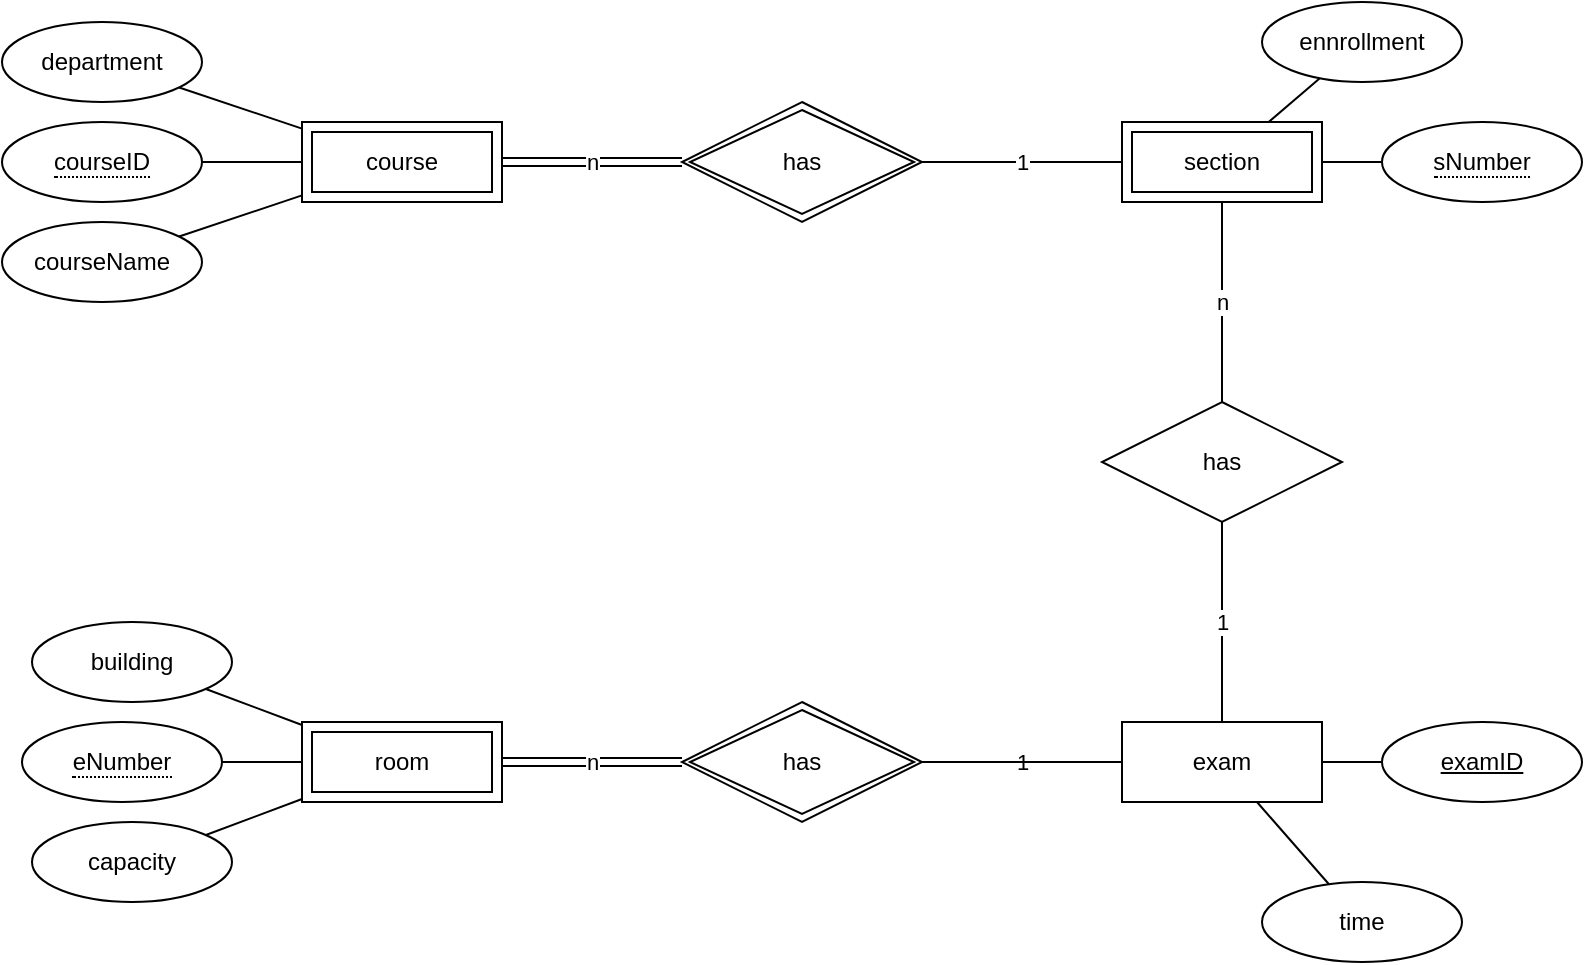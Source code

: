 <mxfile version="16.5.1" type="device"><diagram id="KQ2NEQUBUjOJ8rCg225N" name="Page-1"><mxGraphModel dx="1038" dy="689" grid="1" gridSize="10" guides="1" tooltips="1" connect="1" arrows="1" fold="1" page="1" pageScale="1" pageWidth="850" pageHeight="1100" math="0" shadow="0"><root><mxCell id="0"/><mxCell id="1" parent="0"/><mxCell id="UYvu3iOdgxHNayDP1wMW-6" style="rounded=0;orthogonalLoop=1;jettySize=auto;html=1;startArrow=none;startFill=0;endArrow=none;endFill=0;" parent="1" source="UYvu3iOdgxHNayDP1wMW-34" target="UYvu3iOdgxHNayDP1wMW-29" edge="1"><mxGeometry relative="1" as="geometry"><mxPoint x="110" y="320" as="sourcePoint"/><mxPoint x="170" y="320" as="targetPoint"/></mxGeometry></mxCell><mxCell id="UYvu3iOdgxHNayDP1wMW-7" style="edgeStyle=none;rounded=0;orthogonalLoop=1;jettySize=auto;html=1;startArrow=none;startFill=0;endArrow=none;endFill=0;" parent="1" source="UYvu3iOdgxHNayDP1wMW-4" target="UYvu3iOdgxHNayDP1wMW-29" edge="1"><mxGeometry relative="1" as="geometry"><mxPoint x="170" y="336.667" as="targetPoint"/></mxGeometry></mxCell><mxCell id="UYvu3iOdgxHNayDP1wMW-4" value="courseName" style="ellipse;whiteSpace=wrap;html=1;align=center;" parent="1" vertex="1"><mxGeometry x="20" y="350" width="100" height="40" as="geometry"/></mxCell><mxCell id="UYvu3iOdgxHNayDP1wMW-8" style="edgeStyle=none;rounded=0;orthogonalLoop=1;jettySize=auto;html=1;startArrow=none;startFill=0;endArrow=none;endFill=0;" parent="1" source="UYvu3iOdgxHNayDP1wMW-5" target="UYvu3iOdgxHNayDP1wMW-29" edge="1"><mxGeometry relative="1" as="geometry"><mxPoint x="170" y="303.333" as="targetPoint"/></mxGeometry></mxCell><mxCell id="UYvu3iOdgxHNayDP1wMW-5" value="department" style="ellipse;whiteSpace=wrap;html=1;align=center;" parent="1" vertex="1"><mxGeometry x="20" y="250" width="100" height="40" as="geometry"/></mxCell><mxCell id="b2DKF33FVB8XFbtHuFP1-4" value="n" style="rounded=0;orthogonalLoop=1;jettySize=auto;html=1;endArrow=none;endFill=0;" edge="1" parent="1" source="b2DKF33FVB8XFbtHuFP1-15" target="b2DKF33FVB8XFbtHuFP1-2"><mxGeometry relative="1" as="geometry"><mxPoint x="630" y="340" as="sourcePoint"/></mxGeometry></mxCell><mxCell id="UYvu3iOdgxHNayDP1wMW-10" style="rounded=0;orthogonalLoop=1;jettySize=auto;html=1;startArrow=none;startFill=0;endArrow=none;endFill=0;" parent="1" source="b2DKF33FVB8XFbtHuFP1-19" edge="1"><mxGeometry relative="1" as="geometry"><mxPoint x="710" y="320" as="sourcePoint"/><mxPoint x="680" y="320" as="targetPoint"/></mxGeometry></mxCell><mxCell id="UYvu3iOdgxHNayDP1wMW-14" style="edgeStyle=none;rounded=0;orthogonalLoop=1;jettySize=auto;html=1;startArrow=none;startFill=0;endArrow=none;endFill=0;" parent="1" source="UYvu3iOdgxHNayDP1wMW-15" edge="1"><mxGeometry relative="1" as="geometry"><mxPoint x="653.333" y="300" as="targetPoint"/></mxGeometry></mxCell><mxCell id="UYvu3iOdgxHNayDP1wMW-15" value="&lt;span&gt;ennrollment&lt;/span&gt;" style="ellipse;whiteSpace=wrap;html=1;align=center;" parent="1" vertex="1"><mxGeometry x="650" y="240" width="100" height="40" as="geometry"/></mxCell><mxCell id="UYvu3iOdgxHNayDP1wMW-17" value="1" style="edgeStyle=none;rounded=0;orthogonalLoop=1;jettySize=auto;html=1;startArrow=none;startFill=0;endArrow=none;endFill=0;" parent="1" target="b2DKF33FVB8XFbtHuFP1-15" edge="1"><mxGeometry relative="1" as="geometry"><mxPoint x="480" y="320" as="sourcePoint"/><mxPoint x="580" y="320" as="targetPoint"/></mxGeometry></mxCell><mxCell id="UYvu3iOdgxHNayDP1wMW-18" value="n" style="edgeStyle=none;rounded=0;orthogonalLoop=1;jettySize=auto;html=1;startArrow=none;startFill=0;endArrow=none;endFill=0;shape=link;" parent="1" source="UYvu3iOdgxHNayDP1wMW-31" target="UYvu3iOdgxHNayDP1wMW-29" edge="1"><mxGeometry relative="1" as="geometry"><mxPoint x="360" y="320" as="sourcePoint"/><mxPoint x="270" y="320" as="targetPoint"/></mxGeometry></mxCell><mxCell id="b2DKF33FVB8XFbtHuFP1-3" value="1" style="rounded=0;orthogonalLoop=1;jettySize=auto;html=1;endArrow=none;endFill=0;" edge="1" parent="1" source="UYvu3iOdgxHNayDP1wMW-19" target="b2DKF33FVB8XFbtHuFP1-2"><mxGeometry relative="1" as="geometry"/></mxCell><mxCell id="UYvu3iOdgxHNayDP1wMW-19" value="exam" style="whiteSpace=wrap;html=1;align=center;" parent="1" vertex="1"><mxGeometry x="580" y="600" width="100" height="40" as="geometry"/></mxCell><mxCell id="UYvu3iOdgxHNayDP1wMW-20" style="rounded=0;orthogonalLoop=1;jettySize=auto;html=1;startArrow=none;startFill=0;endArrow=none;endFill=0;" parent="1" source="UYvu3iOdgxHNayDP1wMW-21" target="UYvu3iOdgxHNayDP1wMW-19" edge="1"><mxGeometry relative="1" as="geometry"/></mxCell><mxCell id="UYvu3iOdgxHNayDP1wMW-21" value="examID" style="ellipse;whiteSpace=wrap;html=1;align=center;fontStyle=4" parent="1" vertex="1"><mxGeometry x="710" y="600" width="100" height="40" as="geometry"/></mxCell><mxCell id="UYvu3iOdgxHNayDP1wMW-22" style="edgeStyle=none;rounded=0;orthogonalLoop=1;jettySize=auto;html=1;startArrow=none;startFill=0;endArrow=none;endFill=0;" parent="1" source="UYvu3iOdgxHNayDP1wMW-23" target="UYvu3iOdgxHNayDP1wMW-19" edge="1"><mxGeometry relative="1" as="geometry"/></mxCell><mxCell id="UYvu3iOdgxHNayDP1wMW-23" value="&lt;span&gt;time&lt;/span&gt;" style="ellipse;whiteSpace=wrap;html=1;align=center;" parent="1" vertex="1"><mxGeometry x="650" y="680" width="100" height="40" as="geometry"/></mxCell><mxCell id="b2DKF33FVB8XFbtHuFP1-6" value="n" style="edgeStyle=none;rounded=0;orthogonalLoop=1;jettySize=auto;html=1;endArrow=none;endFill=0;shape=link;" edge="1" parent="1" source="b2DKF33FVB8XFbtHuFP1-8" target="b2DKF33FVB8XFbtHuFP1-12"><mxGeometry relative="1" as="geometry"><mxPoint x="265" y="620" as="sourcePoint"/><mxPoint x="360" y="620" as="targetPoint"/></mxGeometry></mxCell><mxCell id="UYvu3iOdgxHNayDP1wMW-25" style="rounded=0;orthogonalLoop=1;jettySize=auto;html=1;startArrow=none;startFill=0;endArrow=none;endFill=0;" parent="1" source="b2DKF33FVB8XFbtHuFP1-11" target="b2DKF33FVB8XFbtHuFP1-8" edge="1"><mxGeometry relative="1" as="geometry"><mxPoint x="125" y="620" as="sourcePoint"/><mxPoint x="165" y="620" as="targetPoint"/></mxGeometry></mxCell><mxCell id="UYvu3iOdgxHNayDP1wMW-27" style="edgeStyle=none;rounded=0;orthogonalLoop=1;jettySize=auto;html=1;startArrow=none;startFill=0;endArrow=none;endFill=0;" parent="1" source="UYvu3iOdgxHNayDP1wMW-28" target="b2DKF33FVB8XFbtHuFP1-8" edge="1"><mxGeometry relative="1" as="geometry"><mxPoint x="165" y="600.769" as="targetPoint"/></mxGeometry></mxCell><mxCell id="UYvu3iOdgxHNayDP1wMW-28" value="&lt;span&gt;building&lt;/span&gt;" style="ellipse;whiteSpace=wrap;html=1;align=center;" parent="1" vertex="1"><mxGeometry x="35" y="550" width="100" height="40" as="geometry"/></mxCell><mxCell id="UYvu3iOdgxHNayDP1wMW-29" value="course" style="shape=ext;margin=3;double=1;whiteSpace=wrap;html=1;align=center;" parent="1" vertex="1"><mxGeometry x="170" y="300" width="100" height="40" as="geometry"/></mxCell><mxCell id="UYvu3iOdgxHNayDP1wMW-31" value="has" style="shape=rhombus;double=1;perimeter=rhombusPerimeter;whiteSpace=wrap;html=1;align=center;" parent="1" vertex="1"><mxGeometry x="360" y="290" width="120" height="60" as="geometry"/></mxCell><mxCell id="UYvu3iOdgxHNayDP1wMW-34" value="&lt;span style=&quot;border-bottom: 1px dotted&quot;&gt;courseID&lt;/span&gt;" style="ellipse;whiteSpace=wrap;html=1;align=center;" parent="1" vertex="1"><mxGeometry x="20" y="300" width="100" height="40" as="geometry"/></mxCell><mxCell id="UYvu3iOdgxHNayDP1wMW-36" style="edgeStyle=none;rounded=0;orthogonalLoop=1;jettySize=auto;html=1;startArrow=none;startFill=0;endArrow=none;endFill=0;" parent="1" source="UYvu3iOdgxHNayDP1wMW-35" target="b2DKF33FVB8XFbtHuFP1-8" edge="1"><mxGeometry relative="1" as="geometry"><mxPoint x="165" y="639.231" as="targetPoint"/></mxGeometry></mxCell><mxCell id="UYvu3iOdgxHNayDP1wMW-35" value="&lt;span&gt;capacity&lt;/span&gt;" style="ellipse;whiteSpace=wrap;html=1;align=center;" parent="1" vertex="1"><mxGeometry x="35" y="650" width="100" height="40" as="geometry"/></mxCell><mxCell id="b2DKF33FVB8XFbtHuFP1-2" value="has" style="shape=rhombus;perimeter=rhombusPerimeter;whiteSpace=wrap;html=1;align=center;" vertex="1" parent="1"><mxGeometry x="570" y="440" width="120" height="60" as="geometry"/></mxCell><mxCell id="b2DKF33FVB8XFbtHuFP1-7" value="1" style="edgeStyle=none;rounded=0;orthogonalLoop=1;jettySize=auto;html=1;endArrow=none;endFill=0;" edge="1" parent="1" target="UYvu3iOdgxHNayDP1wMW-19"><mxGeometry relative="1" as="geometry"><mxPoint x="480" y="620" as="sourcePoint"/></mxGeometry></mxCell><mxCell id="b2DKF33FVB8XFbtHuFP1-8" value="room" style="shape=ext;margin=3;double=1;whiteSpace=wrap;html=1;align=center;" vertex="1" parent="1"><mxGeometry x="170" y="600" width="100" height="40" as="geometry"/></mxCell><mxCell id="b2DKF33FVB8XFbtHuFP1-11" value="&lt;span style=&quot;border-bottom: 1px dotted&quot;&gt;eNumber&lt;/span&gt;" style="ellipse;whiteSpace=wrap;html=1;align=center;" vertex="1" parent="1"><mxGeometry x="30" y="600" width="100" height="40" as="geometry"/></mxCell><mxCell id="b2DKF33FVB8XFbtHuFP1-13" value="" style="edgeStyle=none;rounded=0;orthogonalLoop=1;jettySize=auto;html=1;endArrow=none;endFill=0;" edge="1" parent="1" source="b2DKF33FVB8XFbtHuFP1-12" target="UYvu3iOdgxHNayDP1wMW-19"><mxGeometry relative="1" as="geometry"/></mxCell><mxCell id="b2DKF33FVB8XFbtHuFP1-12" value="has" style="shape=rhombus;double=1;perimeter=rhombusPerimeter;whiteSpace=wrap;html=1;align=center;" vertex="1" parent="1"><mxGeometry x="360" y="590" width="120" height="60" as="geometry"/></mxCell><mxCell id="b2DKF33FVB8XFbtHuFP1-15" value="section" style="shape=ext;margin=3;double=1;whiteSpace=wrap;html=1;align=center;" vertex="1" parent="1"><mxGeometry x="580" y="300" width="100" height="40" as="geometry"/></mxCell><mxCell id="b2DKF33FVB8XFbtHuFP1-19" value="&lt;span style=&quot;border-bottom: 1px dotted&quot;&gt;sNumber&lt;/span&gt;" style="ellipse;whiteSpace=wrap;html=1;align=center;" vertex="1" parent="1"><mxGeometry x="710" y="300" width="100" height="40" as="geometry"/></mxCell></root></mxGraphModel></diagram></mxfile>
